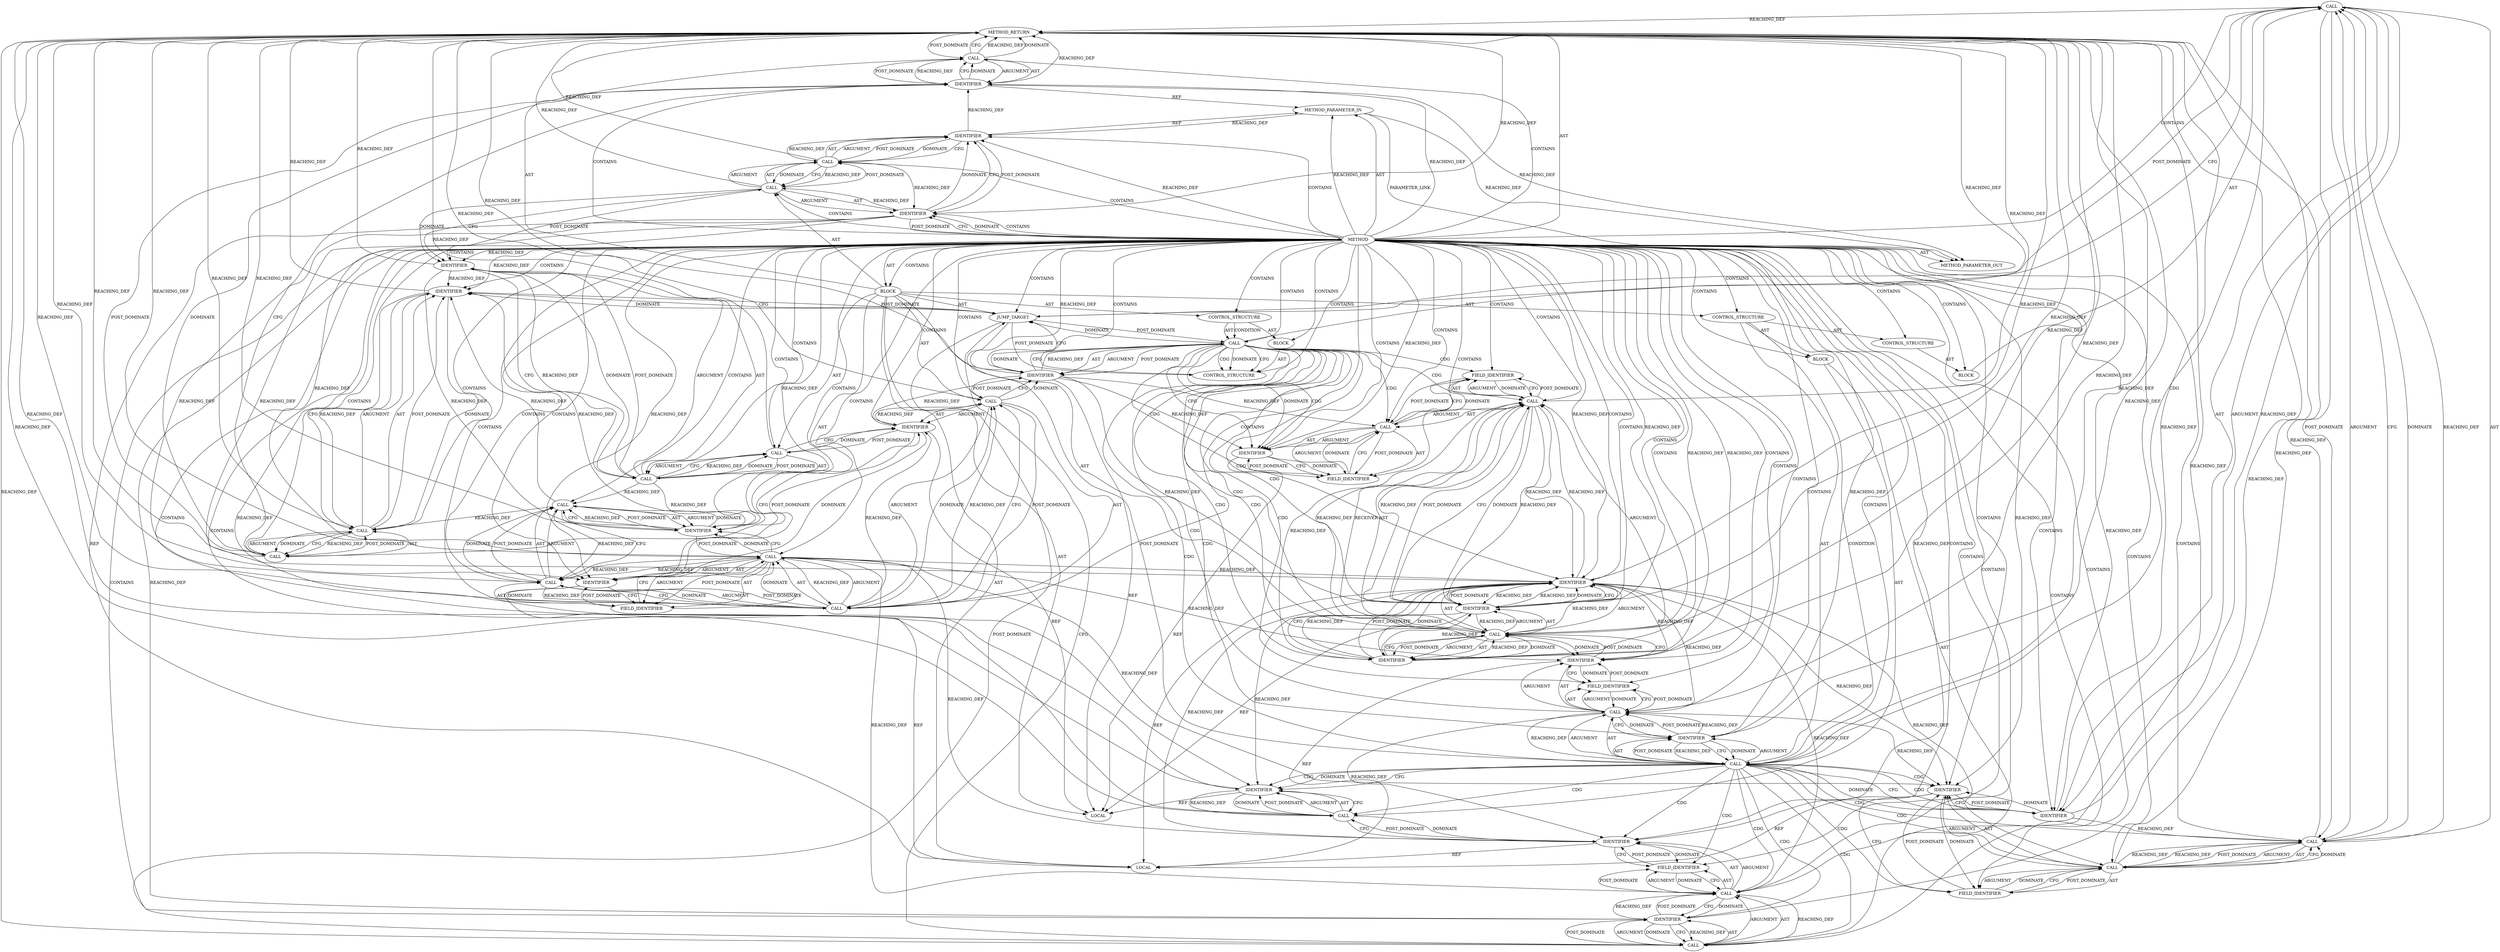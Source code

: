 digraph {
  4270 [label=CALL ORDER=1 ARGUMENT_INDEX=-1 CODE="set_bit(TLS_RX_DEV_CLOSED, &tls_ctx->flags)" COLUMN_NUMBER=3 METHOD_FULL_NAME="set_bit" LINE_NUMBER=1287 TYPE_FULL_NAME="<empty>" DISPATCH_TYPE="STATIC_DISPATCH" SIGNATURE="" NAME="set_bit"]
  4250 [label=FIELD_IDENTIFIER ORDER=2 ARGUMENT_INDEX=2 CODE="tls_dev_del" COLUMN_NUMBER=2 LINE_NUMBER=1280 CANONICAL_NAME="tls_dev_del"]
  4240 [label=CONTROL_STRUCTURE CONTROL_STRUCTURE_TYPE="IF" ORDER=6 PARSER_TYPE_NAME="CASTIfStatement" ARGUMENT_INDEX=-1 CODE="if (!netdev)" COLUMN_NUMBER=2 LINE_NUMBER=1277]
  4280 [label=CALL ORDER=11 ARGUMENT_INDEX=-1 CODE="tls_sw_release_resources_rx(sk)" COLUMN_NUMBER=2 METHOD_FULL_NAME="tls_sw_release_resources_rx" LINE_NUMBER=1291 TYPE_FULL_NAME="<empty>" DISPATCH_TYPE="STATIC_DISPATCH" SIGNATURE="" NAME="tls_sw_release_resources_rx"]
  4278 [label=CALL ORDER=1 ARGUMENT_INDEX=1 CODE="&device_offload_lock" COLUMN_NUMBER=10 METHOD_FULL_NAME="<operator>.addressOf" LINE_NUMBER=1290 TYPE_FULL_NAME="<empty>" DISPATCH_TYPE="STATIC_DISPATCH" SIGNATURE="" NAME="<operator>.addressOf"]
  4241 [label=CALL ORDER=1 ARGUMENT_INDEX=-1 CODE="!netdev" COLUMN_NUMBER=6 METHOD_FULL_NAME="<operator>.logicalNot" LINE_NUMBER=1277 TYPE_FULL_NAME="<empty>" DISPATCH_TYPE="STATIC_DISPATCH" SIGNATURE="" NAME="<operator>.logicalNot"]
  4243 [label=BLOCK ORDER=2 ARGUMENT_INDEX=-1 CODE="<empty>" COLUMN_NUMBER=3 LINE_NUMBER=1278 TYPE_FULL_NAME="void"]
  4232 [label=IDENTIFIER ORDER=1 ARGUMENT_INDEX=1 CODE="netdev" COLUMN_NUMBER=2 LINE_NUMBER=1275 TYPE_FULL_NAME="net_device*" NAME="netdev"]
  4228 [label=CALL ORDER=4 ARGUMENT_INDEX=-1 CODE="down_read(&device_offload_lock)" COLUMN_NUMBER=2 METHOD_FULL_NAME="down_read" LINE_NUMBER=1274 TYPE_FULL_NAME="<empty>" DISPATCH_TYPE="STATIC_DISPATCH" SIGNATURE="" NAME="down_read"]
  4222 [label=LOCAL ORDER=1 CODE="struct tls_context* tls_ctx" COLUMN_NUMBER=21 LINE_NUMBER=1271 TYPE_FULL_NAME="tls_context*" NAME="tls_ctx"]
  4249 [label=FIELD_IDENTIFIER ORDER=2 ARGUMENT_INDEX=2 CODE="tlsdev_ops" COLUMN_NUMBER=2 LINE_NUMBER=1280 CANONICAL_NAME="tlsdev_ops"]
  4282 [label=METHOD_RETURN ORDER=3 CODE="RET" COLUMN_NUMBER=1 LINE_NUMBER=1269 TYPE_FULL_NAME="void" EVALUATION_STRATEGY="BY_VALUE"]
  4274 [label=IDENTIFIER ORDER=1 ARGUMENT_INDEX=1 CODE="tls_ctx" COLUMN_NUMBER=31 LINE_NUMBER=1287 TYPE_FULL_NAME="tls_context*" NAME="tls_ctx"]
  4272 [label=CALL ORDER=2 ARGUMENT_INDEX=2 CODE="&tls_ctx->flags" COLUMN_NUMBER=30 METHOD_FULL_NAME="<operator>.addressOf" LINE_NUMBER=1287 TYPE_FULL_NAME="<empty>" DISPATCH_TYPE="STATIC_DISPATCH" SIGNATURE="" NAME="<operator>.addressOf"]
  21365 [label=METHOD_PARAMETER_OUT ORDER=1 CODE="struct sock *sk" IS_VARIADIC=false COLUMN_NUMBER=36 LINE_NUMBER=1269 TYPE_FULL_NAME="sock*" EVALUATION_STRATEGY="BY_VALUE" INDEX=1 NAME="sk"]
  4265 [label=IDENTIFIER ORDER=1 ARGUMENT_INDEX=1 CODE="tls_ctx" COLUMN_NUMBER=22 LINE_NUMBER=1285 TYPE_FULL_NAME="tls_context*" NAME="tls_ctx"]
  4255 [label=CALL ORDER=1 ARGUMENT_INDEX=-1 CODE="tls_ctx->tx_conf != TLS_HW" COLUMN_NUMBER=6 METHOD_FULL_NAME="<operator>.notEquals" LINE_NUMBER=1283 TYPE_FULL_NAME="<empty>" DISPATCH_TYPE="STATIC_DISPATCH" SIGNATURE="" NAME="<operator>.notEquals"]
  4239 [label=IDENTIFIER ORDER=1 ARGUMENT_INDEX=1 CODE="device_offload_lock" COLUMN_NUMBER=26 LINE_NUMBER=1276 TYPE_FULL_NAME="ANY" NAME="device_offload_lock"]
  4264 [label=CALL ORDER=1 ARGUMENT_INDEX=1 CODE="tls_ctx->netdev" COLUMN_NUMBER=22 METHOD_FULL_NAME="<operator>.indirectFieldAccess" LINE_NUMBER=1285 TYPE_FULL_NAME="<empty>" DISPATCH_TYPE="STATIC_DISPATCH" SIGNATURE="" NAME="<operator>.indirectFieldAccess"]
  4268 [label=CONTROL_STRUCTURE CONTROL_STRUCTURE_TYPE="ELSE" ORDER=3 PARSER_TYPE_NAME="CASTCompoundStatement" ARGUMENT_INDEX=-1 CODE="else" COLUMN_NUMBER=9 LINE_NUMBER=1286]
  4256 [label=CALL ORDER=1 ARGUMENT_INDEX=1 CODE="tls_ctx->tx_conf" COLUMN_NUMBER=6 METHOD_FULL_NAME="<operator>.indirectFieldAccess" LINE_NUMBER=1283 TYPE_FULL_NAME="<empty>" DISPATCH_TYPE="STATIC_DISPATCH" SIGNATURE="" NAME="<operator>.indirectFieldAccess"]
  4219 [label=METHOD COLUMN_NUMBER=1 LINE_NUMBER=1269 COLUMN_NUMBER_END=1 IS_EXTERNAL=false SIGNATURE="void tls_device_offload_cleanup_rx (sock*)" NAME="tls_device_offload_cleanup_rx" AST_PARENT_TYPE="TYPE_DECL" AST_PARENT_FULL_NAME="tls_device.c:<global>" ORDER=42 CODE="void tls_device_offload_cleanup_rx(struct sock *sk)
{
	struct tls_context *tls_ctx = tls_get_ctx(sk);
	struct net_device *netdev;

	down_read(&device_offload_lock);
	netdev = rcu_dereference_protected(tls_ctx->netdev,
					   lockdep_is_held(&device_offload_lock));
	if (!netdev)
		goto out;

	netdev->tlsdev_ops->tls_dev_del(netdev, tls_ctx,
					TLS_OFFLOAD_CTX_DIR_RX);

	if (tls_ctx->tx_conf != TLS_HW) {
		dev_put(netdev);
		rcu_assign_pointer(tls_ctx->netdev, NULL);
	} else {
		set_bit(TLS_RX_DEV_CLOSED, &tls_ctx->flags);
	}
out:
	up_read(&device_offload_lock);
	tls_sw_release_resources_rx(sk);
}" FULL_NAME="tls_device_offload_cleanup_rx" LINE_NUMBER_END=1292 FILENAME="tls_device.c"]
  4242 [label=IDENTIFIER ORDER=1 ARGUMENT_INDEX=1 CODE="netdev" COLUMN_NUMBER=7 LINE_NUMBER=1277 TYPE_FULL_NAME="net_device*" NAME="netdev"]
  4235 [label=IDENTIFIER ORDER=1 ARGUMENT_INDEX=1 CODE="tls_ctx" COLUMN_NUMBER=37 LINE_NUMBER=1275 TYPE_FULL_NAME="tls_context*" NAME="tls_ctx"]
  4262 [label=IDENTIFIER ORDER=1 ARGUMENT_INDEX=1 CODE="netdev" COLUMN_NUMBER=11 LINE_NUMBER=1284 TYPE_FULL_NAME="net_device*" NAME="netdev"]
  4266 [label=FIELD_IDENTIFIER ORDER=2 ARGUMENT_INDEX=2 CODE="netdev" COLUMN_NUMBER=22 LINE_NUMBER=1285 CANONICAL_NAME="netdev"]
  4277 [label=CALL ORDER=10 ARGUMENT_INDEX=-1 CODE="up_read(&device_offload_lock)" COLUMN_NUMBER=2 METHOD_FULL_NAME="up_read" LINE_NUMBER=1290 TYPE_FULL_NAME="<empty>" DISPATCH_TYPE="STATIC_DISPATCH" SIGNATURE="" NAME="up_read"]
  4258 [label=FIELD_IDENTIFIER ORDER=2 ARGUMENT_INDEX=2 CODE="tx_conf" COLUMN_NUMBER=6 LINE_NUMBER=1283 CANONICAL_NAME="tx_conf"]
  4248 [label=IDENTIFIER ORDER=1 ARGUMENT_INDEX=1 CODE="netdev" COLUMN_NUMBER=2 LINE_NUMBER=1280 TYPE_FULL_NAME="net_device*" NAME="netdev"]
  4259 [label=IDENTIFIER ORDER=2 ARGUMENT_INDEX=2 CODE="TLS_HW" COLUMN_NUMBER=26 LINE_NUMBER=1283 TYPE_FULL_NAME="ANY" NAME="TLS_HW"]
  4245 [label=CALL ORDER=7 ARGUMENT_INDEX=-1 CODE="netdev->tlsdev_ops->tls_dev_del(netdev, tls_ctx,
					TLS_OFFLOAD_CTX_DIR_RX)" COLUMN_NUMBER=2 METHOD_FULL_NAME="tls_dev_del" LINE_NUMBER=1280 TYPE_FULL_NAME="<empty>" DISPATCH_TYPE="STATIC_DISPATCH" SIGNATURE="" NAME="tls_dev_del"]
  4236 [label=FIELD_IDENTIFIER ORDER=2 ARGUMENT_INDEX=2 CODE="netdev" COLUMN_NUMBER=37 LINE_NUMBER=1275 CANONICAL_NAME="netdev"]
  4254 [label=CONTROL_STRUCTURE CONTROL_STRUCTURE_TYPE="IF" ORDER=8 PARSER_TYPE_NAME="CASTIfStatement" ARGUMENT_INDEX=-1 CODE="if (tls_ctx->tx_conf != TLS_HW)" COLUMN_NUMBER=2 LINE_NUMBER=1283]
  4257 [label=IDENTIFIER ORDER=1 ARGUMENT_INDEX=1 CODE="tls_ctx" COLUMN_NUMBER=6 LINE_NUMBER=1283 TYPE_FULL_NAME="tls_context*" NAME="tls_ctx"]
  4220 [label=METHOD_PARAMETER_IN ORDER=1 CODE="struct sock *sk" IS_VARIADIC=false COLUMN_NUMBER=36 LINE_NUMBER=1269 TYPE_FULL_NAME="sock*" EVALUATION_STRATEGY="BY_VALUE" INDEX=1 NAME="sk"]
  4253 [label=IDENTIFIER ORDER=4 ARGUMENT_INDEX=3 CODE="TLS_OFFLOAD_CTX_DIR_RX" COLUMN_NUMBER=6 LINE_NUMBER=1281 TYPE_FULL_NAME="ANY" NAME="TLS_OFFLOAD_CTX_DIR_RX"]
  4227 [label=LOCAL ORDER=3 CODE="struct net_device* netdev" COLUMN_NUMBER=20 LINE_NUMBER=1272 TYPE_FULL_NAME="net_device*" NAME="netdev"]
  4273 [label=CALL ORDER=1 ARGUMENT_INDEX=1 CODE="tls_ctx->flags" COLUMN_NUMBER=31 METHOD_FULL_NAME="<operator>.indirectFieldAccess" LINE_NUMBER=1287 TYPE_FULL_NAME="<empty>" DISPATCH_TYPE="STATIC_DISPATCH" SIGNATURE="" NAME="<operator>.indirectFieldAccess"]
  4271 [label=IDENTIFIER ORDER=1 ARGUMENT_INDEX=1 CODE="TLS_RX_DEV_CLOSED" COLUMN_NUMBER=11 LINE_NUMBER=1287 TYPE_FULL_NAME="ANY" NAME="TLS_RX_DEV_CLOSED"]
  4251 [label=IDENTIFIER ORDER=2 ARGUMENT_INDEX=1 CODE="netdev" COLUMN_NUMBER=34 LINE_NUMBER=1280 TYPE_FULL_NAME="net_device*" NAME="netdev"]
  4275 [label=FIELD_IDENTIFIER ORDER=2 ARGUMENT_INDEX=2 CODE="flags" COLUMN_NUMBER=31 LINE_NUMBER=1287 CANONICAL_NAME="flags"]
  4263 [label=CALL ORDER=2 ARGUMENT_INDEX=-1 CODE="rcu_assign_pointer(tls_ctx->netdev, NULL)" COLUMN_NUMBER=3 METHOD_FULL_NAME="rcu_assign_pointer" LINE_NUMBER=1285 TYPE_FULL_NAME="<empty>" DISPATCH_TYPE="STATIC_DISPATCH" SIGNATURE="" NAME="rcu_assign_pointer"]
  4233 [label=CALL ORDER=2 ARGUMENT_INDEX=2 CODE="rcu_dereference_protected(tls_ctx->netdev,
					   lockdep_is_held(&device_offload_lock))" COLUMN_NUMBER=11 METHOD_FULL_NAME="rcu_dereference_protected" LINE_NUMBER=1275 TYPE_FULL_NAME="<empty>" DISPATCH_TYPE="STATIC_DISPATCH" SIGNATURE="" NAME="rcu_dereference_protected"]
  4237 [label=CALL ORDER=2 ARGUMENT_INDEX=2 CODE="lockdep_is_held(&device_offload_lock)" COLUMN_NUMBER=9 METHOD_FULL_NAME="lockdep_is_held" LINE_NUMBER=1276 TYPE_FULL_NAME="<empty>" DISPATCH_TYPE="STATIC_DISPATCH" SIGNATURE="" NAME="lockdep_is_held"]
  4244 [label=CONTROL_STRUCTURE CONTROL_STRUCTURE_TYPE="GOTO" ORDER=1 PARSER_TYPE_NAME="CASTGotoStatement" ARGUMENT_INDEX=1 CODE="goto out;" COLUMN_NUMBER=3 LINE_NUMBER=1278]
  4252 [label=IDENTIFIER ORDER=3 ARGUMENT_INDEX=2 CODE="tls_ctx" COLUMN_NUMBER=42 LINE_NUMBER=1280 TYPE_FULL_NAME="tls_context*" NAME="tls_ctx"]
  4261 [label=CALL ORDER=1 ARGUMENT_INDEX=-1 CODE="dev_put(netdev)" COLUMN_NUMBER=3 METHOD_FULL_NAME="dev_put" LINE_NUMBER=1284 TYPE_FULL_NAME="<empty>" DISPATCH_TYPE="STATIC_DISPATCH" SIGNATURE="" NAME="dev_put"]
  4229 [label=CALL ORDER=1 ARGUMENT_INDEX=1 CODE="&device_offload_lock" COLUMN_NUMBER=12 METHOD_FULL_NAME="<operator>.addressOf" LINE_NUMBER=1274 TYPE_FULL_NAME="<empty>" DISPATCH_TYPE="STATIC_DISPATCH" SIGNATURE="" NAME="<operator>.addressOf"]
  4224 [label=IDENTIFIER ORDER=1 ARGUMENT_INDEX=1 CODE="tls_ctx" COLUMN_NUMBER=22 LINE_NUMBER=1271 TYPE_FULL_NAME="tls_context*" NAME="tls_ctx"]
  4221 [label=BLOCK ORDER=2 ARGUMENT_INDEX=-1 CODE="{
	struct tls_context *tls_ctx = tls_get_ctx(sk);
	struct net_device *netdev;

	down_read(&device_offload_lock);
	netdev = rcu_dereference_protected(tls_ctx->netdev,
					   lockdep_is_held(&device_offload_lock));
	if (!netdev)
		goto out;

	netdev->tlsdev_ops->tls_dev_del(netdev, tls_ctx,
					TLS_OFFLOAD_CTX_DIR_RX);

	if (tls_ctx->tx_conf != TLS_HW) {
		dev_put(netdev);
		rcu_assign_pointer(tls_ctx->netdev, NULL);
	} else {
		set_bit(TLS_RX_DEV_CLOSED, &tls_ctx->flags);
	}
out:
	up_read(&device_offload_lock);
	tls_sw_release_resources_rx(sk);
}" COLUMN_NUMBER=1 LINE_NUMBER=1270 TYPE_FULL_NAME="void"]
  4269 [label=BLOCK ORDER=1 ARGUMENT_INDEX=-1 CODE="{
		set_bit(TLS_RX_DEV_CLOSED, &tls_ctx->flags);
	}" COLUMN_NUMBER=9 LINE_NUMBER=1286 TYPE_FULL_NAME="void"]
  4247 [label=CALL ORDER=1 ARGUMENT_INDEX=1 CODE="netdev->tlsdev_ops" COLUMN_NUMBER=2 METHOD_FULL_NAME="<operator>.indirectFieldAccess" LINE_NUMBER=1280 TYPE_FULL_NAME="<empty>" DISPATCH_TYPE="STATIC_DISPATCH" SIGNATURE="" NAME="<operator>.indirectFieldAccess"]
  4279 [label=IDENTIFIER ORDER=1 ARGUMENT_INDEX=1 CODE="device_offload_lock" COLUMN_NUMBER=11 LINE_NUMBER=1290 TYPE_FULL_NAME="ANY" NAME="device_offload_lock"]
  4260 [label=BLOCK ORDER=2 ARGUMENT_INDEX=-1 CODE="{
		dev_put(netdev);
		rcu_assign_pointer(tls_ctx->netdev, NULL);
	}" COLUMN_NUMBER=34 LINE_NUMBER=1283 TYPE_FULL_NAME="void"]
  4226 [label=IDENTIFIER ORDER=1 ARGUMENT_INDEX=1 CODE="sk" COLUMN_NUMBER=44 LINE_NUMBER=1271 TYPE_FULL_NAME="sock*" NAME="sk"]
  4231 [label=CALL ORDER=5 ARGUMENT_INDEX=-1 CODE="netdev = rcu_dereference_protected(tls_ctx->netdev,
					   lockdep_is_held(&device_offload_lock))" COLUMN_NUMBER=2 METHOD_FULL_NAME="<operator>.assignment" LINE_NUMBER=1275 TYPE_FULL_NAME="<empty>" DISPATCH_TYPE="STATIC_DISPATCH" SIGNATURE="" NAME="<operator>.assignment"]
  4246 [label=CALL ORDER=1 ARGUMENT_INDEX=0 CODE="netdev->tlsdev_ops->tls_dev_del" COLUMN_NUMBER=2 METHOD_FULL_NAME="<operator>.indirectFieldAccess" LINE_NUMBER=1280 TYPE_FULL_NAME="<empty>" DISPATCH_TYPE="STATIC_DISPATCH" SIGNATURE="" NAME="<operator>.indirectFieldAccess"]
  4225 [label=CALL ORDER=2 ARGUMENT_INDEX=2 CODE="tls_get_ctx(sk)" COLUMN_NUMBER=32 METHOD_FULL_NAME="tls_get_ctx" LINE_NUMBER=1271 TYPE_FULL_NAME="<empty>" DISPATCH_TYPE="STATIC_DISPATCH" SIGNATURE="" NAME="tls_get_ctx"]
  4267 [label=IDENTIFIER ORDER=2 ARGUMENT_INDEX=2 CODE="NULL" COLUMN_NUMBER=39 LINE_NUMBER=1285 TYPE_FULL_NAME="ANY" NAME="NULL"]
  4281 [label=IDENTIFIER ORDER=1 ARGUMENT_INDEX=1 CODE="sk" COLUMN_NUMBER=30 LINE_NUMBER=1291 TYPE_FULL_NAME="sock*" NAME="sk"]
  4276 [label=JUMP_TARGET ORDER=9 PARSER_TYPE_NAME="CASTLabelStatement" ARGUMENT_INDEX=-1 CODE="out:
	up_read(&device_offload_lock);" COLUMN_NUMBER=1 LINE_NUMBER=1289 NAME="out"]
  4223 [label=CALL ORDER=2 ARGUMENT_INDEX=-1 CODE="*tls_ctx = tls_get_ctx(sk)" COLUMN_NUMBER=21 METHOD_FULL_NAME="<operator>.assignment" LINE_NUMBER=1271 TYPE_FULL_NAME="<empty>" DISPATCH_TYPE="STATIC_DISPATCH" SIGNATURE="" NAME="<operator>.assignment"]
  4234 [label=CALL ORDER=1 ARGUMENT_INDEX=1 CODE="tls_ctx->netdev" COLUMN_NUMBER=37 METHOD_FULL_NAME="<operator>.indirectFieldAccess" LINE_NUMBER=1275 TYPE_FULL_NAME="<empty>" DISPATCH_TYPE="STATIC_DISPATCH" SIGNATURE="" NAME="<operator>.indirectFieldAccess"]
  4238 [label=CALL ORDER=1 ARGUMENT_INDEX=1 CODE="&device_offload_lock" COLUMN_NUMBER=25 METHOD_FULL_NAME="<operator>.addressOf" LINE_NUMBER=1276 TYPE_FULL_NAME="<empty>" DISPATCH_TYPE="STATIC_DISPATCH" SIGNATURE="" NAME="<operator>.addressOf"]
  4230 [label=IDENTIFIER ORDER=1 ARGUMENT_INDEX=1 CODE="device_offload_lock" COLUMN_NUMBER=13 LINE_NUMBER=1274 TYPE_FULL_NAME="ANY" NAME="device_offload_lock"]
  4219 -> 4260 [label=CONTAINS ]
  4253 -> 4245 [label=REACHING_DEF VARIABLE="TLS_OFFLOAD_CTX_DIR_RX"]
  4241 -> 4244 [label=DOMINATE ]
  4279 -> 4278 [label=REACHING_DEF VARIABLE="device_offload_lock"]
  4219 -> 4248 [label=CONTAINS ]
  4245 -> 4257 [label=CFG ]
  4241 -> 4248 [label=CFG ]
  4221 -> 4245 [label=AST ]
  4258 -> 4256 [label=CFG ]
  4219 -> 4274 [label=CONTAINS ]
  4224 -> 4226 [label=DOMINATE ]
  4263 -> 4276 [label=CFG ]
  4226 -> 4225 [label=DOMINATE ]
  4219 -> 4240 [label=CONTAINS ]
  4241 -> 4250 [label=CDG ]
  4253 -> 4245 [label=DOMINATE ]
  4219 -> 4266 [label=CONTAINS ]
  4255 -> 4265 [label=CDG ]
  4246 -> 4251 [label=REACHING_DEF VARIABLE="netdev->tlsdev_ops->tls_dev_del"]
  4219 -> 4224 [label=CFG ]
  4234 -> 4236 [label=ARGUMENT ]
  4241 -> 4258 [label=CDG ]
  4267 -> 4282 [label=REACHING_DEF VARIABLE="NULL"]
  4281 -> 4280 [label=REACHING_DEF VARIABLE="sk"]
  4219 -> 4258 [label=CONTAINS ]
  4219 -> 4252 [label=REACHING_DEF VARIABLE=""]
  4219 -> 4220 [label=REACHING_DEF VARIABLE=""]
  4280 -> 4282 [label=CFG ]
  4278 -> 4277 [label=DOMINATE ]
  4252 -> 4245 [label=REACHING_DEF VARIABLE="tls_ctx"]
  4231 -> 4242 [label=CFG ]
  4240 -> 4243 [label=AST ]
  4245 -> 4246 [label=RECEIVER ]
  4241 -> 4249 [label=CDG ]
  4234 -> 4236 [label=AST ]
  4263 -> 4282 [label=REACHING_DEF VARIABLE="rcu_assign_pointer(tls_ctx->netdev, NULL)"]
  4247 -> 4250 [label=CFG ]
  4228 -> 4232 [label=CFG ]
  4219 -> 4236 [label=CONTAINS ]
  4261 -> 4265 [label=DOMINATE ]
  4252 -> 4274 [label=REACHING_DEF VARIABLE="tls_ctx"]
  4256 -> 4282 [label=REACHING_DEF VARIABLE="tls_ctx->tx_conf"]
  4239 -> 4238 [label=DOMINATE ]
  4264 -> 4267 [label=CFG ]
  4231 -> 4232 [label=ARGUMENT ]
  4241 -> 4259 [label=CDG ]
  4246 -> 4247 [label=ARGUMENT ]
  4261 -> 4282 [label=REACHING_DEF VARIABLE="dev_put(netdev)"]
  4245 -> 4253 [label=POST_DOMINATE ]
  4243 -> 4244 [label=AST ]
  4250 -> 4246 [label=DOMINATE ]
  4224 -> 4219 [label=POST_DOMINATE ]
  4273 -> 4272 [label=CFG ]
  4245 -> 4282 [label=REACHING_DEF VARIABLE="netdev->tlsdev_ops->tls_dev_del(netdev, tls_ctx,
					TLS_OFFLOAD_CTX_DIR_RX)"]
  4242 -> 4241 [label=DOMINATE ]
  4255 -> 4256 [label=ARGUMENT ]
  4219 -> 4231 [label=CONTAINS ]
  4255 -> 4272 [label=CDG ]
  4245 -> 4252 [label=ARGUMENT ]
  4256 -> 4259 [label=CFG ]
  4221 -> 4276 [label=AST ]
  4245 -> 4252 [label=AST ]
  4234 -> 4235 [label=ARGUMENT ]
  4238 -> 4239 [label=ARGUMENT ]
  4224 -> 4226 [label=CFG ]
  4248 -> 4249 [label=CFG ]
  4231 -> 4282 [label=REACHING_DEF VARIABLE="netdev = rcu_dereference_protected(tls_ctx->netdev,
					   lockdep_is_held(&device_offload_lock))"]
  4226 -> 4220 [label=REF ]
  4238 -> 4278 [label=REACHING_DEF VARIABLE="&device_offload_lock"]
  4233 -> 4237 [label=ARGUMENT ]
  4250 -> 4246 [label=CFG ]
  4264 -> 4265 [label=AST ]
  4251 -> 4252 [label=REACHING_DEF VARIABLE="netdev"]
  4219 -> 4252 [label=CONTAINS ]
  4219 -> 4262 [label=CONTAINS ]
  4221 -> 4223 [label=AST ]
  4219 -> 4271 [label=CONTAINS ]
  4221 -> 4222 [label=AST ]
  4268 -> 4269 [label=AST ]
  4219 -> 4277 [label=CONTAINS ]
  4219 -> 4235 [label=CONTAINS ]
  4236 -> 4234 [label=DOMINATE ]
  4225 -> 4223 [label=DOMINATE ]
  4245 -> 4246 [label=AST ]
  4249 -> 4247 [label=DOMINATE ]
  4219 -> 4241 [label=CONTAINS ]
  4236 -> 4235 [label=POST_DOMINATE ]
  4238 -> 4237 [label=REACHING_DEF VARIABLE="&device_offload_lock"]
  4244 -> 4276 [label=CFG ]
  4237 -> 4233 [label=REACHING_DEF VARIABLE="lockdep_is_held(&device_offload_lock)"]
  4233 -> 4282 [label=REACHING_DEF VARIABLE="rcu_dereference_protected(tls_ctx->netdev,
					   lockdep_is_held(&device_offload_lock))"]
  4223 -> 4225 [label=POST_DOMINATE ]
  4219 -> 4255 [label=CONTAINS ]
  4273 -> 4274 [label=AST ]
  4237 -> 4234 [label=REACHING_DEF VARIABLE="lockdep_is_held(&device_offload_lock)"]
  4234 -> 4237 [label=REACHING_DEF VARIABLE="tls_ctx->netdev"]
  4219 -> 4256 [label=CONTAINS ]
  4239 -> 4234 [label=POST_DOMINATE ]
  4252 -> 4264 [label=REACHING_DEF VARIABLE="tls_ctx"]
  4219 -> 4246 [label=CONTAINS ]
  4271 -> 4282 [label=REACHING_DEF VARIABLE="TLS_RX_DEV_CLOSED"]
  4278 -> 4282 [label=REACHING_DEF VARIABLE="&device_offload_lock"]
  4223 -> 4225 [label=ARGUMENT ]
  4228 -> 4229 [label=POST_DOMINATE ]
  4229 -> 4228 [label=CFG ]
  4241 -> 4242 [label=AST ]
  4257 -> 4245 [label=POST_DOMINATE ]
  4219 -> 4281 [label=REACHING_DEF VARIABLE=""]
  4274 -> 4275 [label=DOMINATE ]
  4273 -> 4275 [label=POST_DOMINATE ]
  4267 -> 4263 [label=REACHING_DEF VARIABLE="NULL"]
  4225 -> 4226 [label=AST ]
  4229 -> 4228 [label=REACHING_DEF VARIABLE="&device_offload_lock"]
  4231 -> 4233 [label=ARGUMENT ]
  4219 -> 4261 [label=CONTAINS ]
  4253 -> 4252 [label=REACHING_DEF VARIABLE="TLS_OFFLOAD_CTX_DIR_RX"]
  4241 -> 4248 [label=DOMINATE ]
  4234 -> 4282 [label=REACHING_DEF VARIABLE="tls_ctx->netdev"]
  4233 -> 4234 [label=ARGUMENT ]
  4221 -> 4228 [label=AST ]
  4233 -> 4237 [label=POST_DOMINATE ]
  4275 -> 4273 [label=DOMINATE ]
  4267 -> 4264 [label=REACHING_DEF VARIABLE="NULL"]
  4239 -> 4238 [label=CFG ]
  4259 -> 4256 [label=POST_DOMINATE ]
  4237 -> 4238 [label=POST_DOMINATE ]
  4261 -> 4262 [label=POST_DOMINATE ]
  4253 -> 4245 [label=CFG ]
  4241 -> 4242 [label=ARGUMENT ]
  4249 -> 4248 [label=POST_DOMINATE ]
  4232 -> 4227 [label=REF ]
  4253 -> 4252 [label=POST_DOMINATE ]
  4241 -> 4248 [label=CDG ]
  4255 -> 4259 [label=ARGUMENT ]
  4219 -> 4273 [label=CONTAINS ]
  4263 -> 4267 [label=AST ]
  4277 -> 4278 [label=POST_DOMINATE ]
  4258 -> 4257 [label=POST_DOMINATE ]
  4223 -> 4282 [label=REACHING_DEF VARIABLE="*tls_ctx = tls_get_ctx(sk)"]
  4271 -> 4274 [label=DOMINATE ]
  4266 -> 4264 [label=CFG ]
  4252 -> 4265 [label=REACHING_DEF VARIABLE="tls_ctx"]
  4273 -> 4274 [label=ARGUMENT ]
  4267 -> 4263 [label=DOMINATE ]
  4255 -> 4267 [label=CDG ]
  4258 -> 4256 [label=DOMINATE ]
  4234 -> 4233 [label=REACHING_DEF VARIABLE="tls_ctx->netdev"]
  4270 -> 4276 [label=CFG ]
  4223 -> 4224 [label=AST ]
  4266 -> 4264 [label=DOMINATE ]
  4229 -> 4238 [label=REACHING_DEF VARIABLE="&device_offload_lock"]
  4241 -> 4257 [label=CDG ]
  4242 -> 4247 [label=REACHING_DEF VARIABLE="netdev"]
  4221 -> 4231 [label=AST ]
  4255 -> 4259 [label=AST ]
  4242 -> 4241 [label=CFG ]
  4256 -> 4258 [label=POST_DOMINATE ]
  4276 -> 4279 [label=DOMINATE ]
  4233 -> 4234 [label=AST ]
  4229 -> 4230 [label=POST_DOMINATE ]
  4219 -> 4262 [label=REACHING_DEF VARIABLE=""]
  4269 -> 4270 [label=AST ]
  4220 -> 21365 [label=PARAMETER_LINK ]
  4277 -> 4278 [label=AST ]
  4241 -> 4282 [label=REACHING_DEF VARIABLE="!netdev"]
  4280 -> 4281 [label=ARGUMENT ]
  4279 -> 4276 [label=POST_DOMINATE ]
  4219 -> 4254 [label=CONTAINS ]
  4281 -> 4280 [label=CFG ]
  4219 -> 4247 [label=CONTAINS ]
  4219 -> 4243 [label=CONTAINS ]
  4273 -> 4272 [label=DOMINATE ]
  4247 -> 4249 [label=POST_DOMINATE ]
  4236 -> 4234 [label=CFG ]
  4232 -> 4231 [label=REACHING_DEF VARIABLE="netdev"]
  4239 -> 4238 [label=REACHING_DEF VARIABLE="device_offload_lock"]
  4263 -> 4267 [label=POST_DOMINATE ]
  4245 -> 4246 [label=ARGUMENT ]
  4278 -> 4277 [label=CFG ]
  4221 -> 4240 [label=AST ]
  4219 -> 4251 [label=CONTAINS ]
  4280 -> 4282 [label=REACHING_DEF VARIABLE="tls_sw_release_resources_rx(sk)"]
  4219 -> 4226 [label=REACHING_DEF VARIABLE=""]
  4221 -> 4254 [label=AST ]
  4263 -> 4264 [label=ARGUMENT ]
  4219 -> 4228 [label=CONTAINS ]
  4246 -> 4250 [label=POST_DOMINATE ]
  4228 -> 4229 [label=AST ]
  4234 -> 4239 [label=DOMINATE ]
  4247 -> 4248 [label=AST ]
  4255 -> 4271 [label=CDG ]
  4225 -> 4223 [label=CFG ]
  4276 -> 4241 [label=POST_DOMINATE ]
  4221 -> 4280 [label=AST ]
  4254 -> 4255 [label=AST ]
  4251 -> 4246 [label=REACHING_DEF VARIABLE="netdev"]
  4279 -> 4278 [label=DOMINATE ]
  4219 -> 4253 [label=CONTAINS ]
  4278 -> 4279 [label=ARGUMENT ]
  4234 -> 4236 [label=POST_DOMINATE ]
  4241 -> 4244 [label=CFG ]
  4273 -> 4272 [label=REACHING_DEF VARIABLE="tls_ctx->flags"]
  4273 -> 4272 [label=REACHING_DEF VARIABLE="tls_ctx->flags"]
  4219 -> 4274 [label=REACHING_DEF VARIABLE=""]
  4219 -> 4267 [label=CONTAINS ]
  4229 -> 4228 [label=DOMINATE ]
  4224 -> 4235 [label=REACHING_DEF VARIABLE="tls_ctx"]
  4264 -> 4282 [label=REACHING_DEF VARIABLE="tls_ctx->netdev"]
  4275 -> 4273 [label=CFG ]
  4264 -> 4266 [label=AST ]
  4252 -> 4256 [label=REACHING_DEF VARIABLE="tls_ctx"]
  4241 -> 4252 [label=CDG ]
  4251 -> 4252 [label=DOMINATE ]
  4256 -> 4258 [label=AST ]
  4256 -> 4274 [label=REACHING_DEF VARIABLE="tls_ctx->tx_conf"]
  4219 -> 4235 [label=REACHING_DEF VARIABLE=""]
  4264 -> 4263 [label=REACHING_DEF VARIABLE="tls_ctx->netdev"]
  4224 -> 4222 [label=REF ]
  4242 -> 4251 [label=REACHING_DEF VARIABLE="netdev"]
  4254 -> 4268 [label=AST ]
  4245 -> 4253 [label=ARGUMENT ]
  4254 -> 4260 [label=AST ]
  4255 -> 4262 [label=CDG ]
  4230 -> 4229 [label=REACHING_DEF VARIABLE="device_offload_lock"]
  4219 -> 4239 [label=REACHING_DEF VARIABLE=""]
  4264 -> 4266 [label=POST_DOMINATE ]
  4219 -> 4279 [label=REACHING_DEF VARIABLE=""]
  4259 -> 4255 [label=REACHING_DEF VARIABLE="TLS_HW"]
  4220 -> 4226 [label=REACHING_DEF VARIABLE="sk"]
  4273 -> 4275 [label=AST ]
  4219 -> 4238 [label=CONTAINS ]
  4279 -> 4282 [label=REACHING_DEF VARIABLE="device_offload_lock"]
  4237 -> 4233 [label=DOMINATE ]
  4219 -> 4269 [label=CONTAINS ]
  4276 -> 4263 [label=POST_DOMINATE ]
  4271 -> 4274 [label=CFG ]
  4246 -> 4245 [label=REACHING_DEF VARIABLE="netdev->tlsdev_ops->tls_dev_del"]
  4276 -> 4244 [label=POST_DOMINATE ]
  4219 -> 4264 [label=CONTAINS ]
  4281 -> 4277 [label=POST_DOMINATE ]
  4219 -> 4282 [label=AST ]
  4219 -> 4226 [label=CONTAINS ]
  4242 -> 4231 [label=POST_DOMINATE ]
  4225 -> 4224 [label=REACHING_DEF VARIABLE="tls_get_ctx(sk)"]
  4265 -> 4261 [label=POST_DOMINATE ]
  4238 -> 4239 [label=POST_DOMINATE ]
  4265 -> 4266 [label=DOMINATE ]
  4219 -> 4232 [label=CONTAINS ]
  4220 -> 21365 [label=REACHING_DEF VARIABLE="sk"]
  4255 -> 4273 [label=CDG ]
  4271 -> 4270 [label=REACHING_DEF VARIABLE="TLS_RX_DEV_CLOSED"]
  4255 -> 4261 [label=CDG ]
  4224 -> 4252 [label=REACHING_DEF VARIABLE="tls_ctx"]
  4252 -> 4253 [label=CFG ]
  4281 -> 21365 [label=REACHING_DEF VARIABLE="sk"]
  4247 -> 4249 [label=ARGUMENT ]
  4242 -> 4227 [label=REF ]
  4246 -> 4251 [label=CFG ]
  4228 -> 4232 [label=DOMINATE ]
  4261 -> 4265 [label=CFG ]
  4219 -> 4268 [label=CONTAINS ]
  4278 -> 4277 [label=REACHING_DEF VARIABLE="&device_offload_lock"]
  4272 -> 4273 [label=POST_DOMINATE ]
  4219 -> 4229 [label=CONTAINS ]
  4272 -> 4273 [label=ARGUMENT ]
  4223 -> 4224 [label=ARGUMENT ]
  4240 -> 4241 [label=CONDITION ]
  4277 -> 4281 [label=DOMINATE ]
  4251 -> 4282 [label=REACHING_DEF VARIABLE="netdev"]
  4219 -> 4272 [label=CONTAINS ]
  4251 -> 4262 [label=REACHING_DEF VARIABLE="netdev"]
  4259 -> 4255 [label=DOMINATE ]
  4256 -> 4257 [label=ARGUMENT ]
  4255 -> 4270 [label=CDG ]
  4252 -> 4222 [label=REF ]
  4219 -> 4257 [label=REACHING_DEF VARIABLE=""]
  4219 -> 4248 [label=REACHING_DEF VARIABLE=""]
  4240 -> 4241 [label=AST ]
  4235 -> 4236 [label=CFG ]
  4262 -> 4261 [label=CFG ]
  4267 -> 4263 [label=CFG ]
  4251 -> 4252 [label=CFG ]
  4241 -> 4256 [label=CDG ]
  4261 -> 4262 [label=ARGUMENT ]
  4265 -> 4266 [label=CFG ]
  4272 -> 4270 [label=CFG ]
  4256 -> 4258 [label=ARGUMENT ]
  4253 -> 4246 [label=REACHING_DEF VARIABLE="TLS_OFFLOAD_CTX_DIR_RX"]
  4230 -> 4229 [label=CFG ]
  4241 -> 4245 [label=CDG ]
  4270 -> 4272 [label=AST ]
  4235 -> 4236 [label=DOMINATE ]
  4276 -> 4270 [label=POST_DOMINATE ]
  4233 -> 4231 [label=DOMINATE ]
  4231 -> 4242 [label=DOMINATE ]
  4225 -> 4223 [label=REACHING_DEF VARIABLE="tls_get_ctx(sk)"]
  4262 -> 4227 [label=REF ]
  4241 -> 4253 [label=CDG ]
  4278 -> 4279 [label=AST ]
  4279 -> 4278 [label=CFG ]
  4255 -> 4259 [label=POST_DOMINATE ]
  4251 -> 4246 [label=POST_DOMINATE ]
  4282 -> 4280 [label=POST_DOMINATE ]
  4260 -> 4261 [label=AST ]
  4239 -> 4279 [label=REACHING_DEF VARIABLE="device_offload_lock"]
  4272 -> 4270 [label=DOMINATE ]
  4245 -> 4257 [label=DOMINATE ]
  4233 -> 4231 [label=REACHING_DEF VARIABLE="rcu_dereference_protected(tls_ctx->netdev,
					   lockdep_is_held(&device_offload_lock))"]
  4225 -> 4226 [label=ARGUMENT ]
  4229 -> 4230 [label=ARGUMENT ]
  4277 -> 4282 [label=REACHING_DEF VARIABLE="up_read(&device_offload_lock)"]
  4229 -> 4239 [label=REACHING_DEF VARIABLE="&device_offload_lock"]
  4234 -> 4264 [label=REACHING_DEF VARIABLE="tls_ctx->netdev"]
  4219 -> 4259 [label=CONTAINS ]
  4229 -> 4230 [label=AST ]
  4219 -> 4281 [label=CONTAINS ]
  4226 -> 4281 [label=REACHING_DEF VARIABLE="sk"]
  4256 -> 4259 [label=DOMINATE ]
  4255 -> 4263 [label=CDG ]
  4254 -> 4255 [label=CONDITION ]
  4219 -> 4225 [label=CONTAINS ]
  4231 -> 4233 [label=POST_DOMINATE ]
  4262 -> 4282 [label=REACHING_DEF VARIABLE="netdev"]
  4219 -> 4224 [label=DOMINATE ]
  4224 -> 4234 [label=REACHING_DEF VARIABLE="tls_ctx"]
  4272 -> 4282 [label=REACHING_DEF VARIABLE="&tls_ctx->flags"]
  4224 -> 4282 [label=REACHING_DEF VARIABLE="tls_ctx"]
  4257 -> 4222 [label=REF ]
  4219 -> 4278 [label=CONTAINS ]
  4219 -> 4239 [label=CONTAINS ]
  4230 -> 4223 [label=POST_DOMINATE ]
  4274 -> 4271 [label=POST_DOMINATE ]
  4250 -> 4247 [label=POST_DOMINATE ]
  4272 -> 4270 [label=REACHING_DEF VARIABLE="&tls_ctx->flags"]
  4241 -> 4276 [label=DOMINATE ]
  4255 -> 4262 [label=DOMINATE ]
  4281 -> 4282 [label=REACHING_DEF VARIABLE="sk"]
  4274 -> 4222 [label=REF ]
  4238 -> 4237 [label=DOMINATE ]
  4270 -> 4272 [label=POST_DOMINATE ]
  4219 -> 4271 [label=REACHING_DEF VARIABLE=""]
  4237 -> 4238 [label=AST ]
  4273 -> 4275 [label=ARGUMENT ]
  4281 -> 4220 [label=REF ]
  4219 -> 4265 [label=REACHING_DEF VARIABLE=""]
  4219 -> 4233 [label=CONTAINS ]
  4262 -> 4261 [label=REACHING_DEF VARIABLE="netdev"]
  4251 -> 4245 [label=REACHING_DEF VARIABLE="netdev"]
  4219 -> 4245 [label=CONTAINS ]
  4271 -> 4272 [label=REACHING_DEF VARIABLE="TLS_RX_DEV_CLOSED"]
  4246 -> 4282 [label=REACHING_DEF VARIABLE="netdev->tlsdev_ops->tls_dev_del"]
  4226 -> 4224 [label=POST_DOMINATE ]
  4252 -> 4253 [label=DOMINATE ]
  4219 -> 4276 [label=CONTAINS ]
  4246 -> 4251 [label=DOMINATE ]
  4242 -> 4282 [label=REACHING_DEF VARIABLE="netdev"]
  4219 -> 4230 [label=CONTAINS ]
  4264 -> 4266 [label=ARGUMENT ]
  4251 -> 4227 [label=REF ]
  4241 -> 4247 [label=CDG ]
  4252 -> 4251 [label=REACHING_DEF VARIABLE="tls_ctx"]
  4230 -> 4239 [label=REACHING_DEF VARIABLE="device_offload_lock"]
  4270 -> 4271 [label=AST ]
  4277 -> 4281 [label=CFG ]
  4265 -> 4222 [label=REF ]
  4219 -> 4259 [label=REACHING_DEF VARIABLE=""]
  4219 -> 4249 [label=CONTAINS ]
  4259 -> 4256 [label=REACHING_DEF VARIABLE="TLS_HW"]
  4255 -> 4262 [label=CFG ]
  4270 -> 4272 [label=ARGUMENT ]
  4219 -> 4221 [label=AST ]
  4219 -> 4251 [label=REACHING_DEF VARIABLE=""]
  4263 -> 4267 [label=ARGUMENT ]
  4252 -> 4251 [label=POST_DOMINATE ]
  4245 -> 4251 [label=ARGUMENT ]
  4255 -> 4282 [label=REACHING_DEF VARIABLE="tls_ctx->tx_conf != TLS_HW"]
  4234 -> 4252 [label=REACHING_DEF VARIABLE="tls_ctx->netdev"]
  4245 -> 4253 [label=AST ]
  4259 -> 4282 [label=REACHING_DEF VARIABLE="TLS_HW"]
  4225 -> 4226 [label=POST_DOMINATE ]
  4242 -> 4248 [label=REACHING_DEF VARIABLE="netdev"]
  4255 -> 4274 [label=CDG ]
  4228 -> 4229 [label=ARGUMENT ]
  4238 -> 4237 [label=CFG ]
  4239 -> 4282 [label=REACHING_DEF VARIABLE="device_offload_lock"]
  4272 -> 4273 [label=AST ]
  4234 -> 4257 [label=REACHING_DEF VARIABLE="tls_ctx->netdev"]
  4255 -> 4264 [label=CDG ]
  4230 -> 4282 [label=REACHING_DEF VARIABLE="device_offload_lock"]
  4241 -> 4242 [label=POST_DOMINATE ]
  4237 -> 4238 [label=ARGUMENT ]
  4231 -> 4233 [label=AST ]
  4246 -> 4250 [label=AST ]
  4276 -> 4279 [label=CFG ]
  4232 -> 4235 [label=DOMINATE ]
  4246 -> 4252 [label=REACHING_DEF VARIABLE="netdev->tlsdev_ops->tls_dev_del"]
  4252 -> 4257 [label=REACHING_DEF VARIABLE="tls_ctx"]
  4247 -> 4250 [label=DOMINATE ]
  4219 -> 4223 [label=CONTAINS ]
  4241 -> 4246 [label=CDG ]
  4278 -> 4279 [label=POST_DOMINATE ]
  4232 -> 4228 [label=POST_DOMINATE ]
  4219 -> 4242 [label=REACHING_DEF VARIABLE=""]
  4225 -> 4282 [label=REACHING_DEF VARIABLE="tls_get_ctx(sk)"]
  4261 -> 4262 [label=AST ]
  4232 -> 4242 [label=REACHING_DEF VARIABLE="netdev"]
  4219 -> 4257 [label=CONTAINS ]
  4219 -> 4265 [label=CONTAINS ]
  4219 -> 4237 [label=CONTAINS ]
  4219 -> 4275 [label=CONTAINS ]
  4281 -> 4280 [label=DOMINATE ]
  4226 -> 4225 [label=CFG ]
  4252 -> 4246 [label=REACHING_DEF VARIABLE="tls_ctx"]
  4242 -> 4241 [label=REACHING_DEF VARIABLE="netdev"]
  4280 -> 4281 [label=AST ]
  4226 -> 4225 [label=REACHING_DEF VARIABLE="sk"]
  4246 -> 4250 [label=ARGUMENT ]
  4267 -> 4264 [label=POST_DOMINATE ]
  4255 -> 4266 [label=CDG ]
  4241 -> 4251 [label=CDG ]
  4248 -> 4249 [label=DOMINATE ]
  4252 -> 4282 [label=REACHING_DEF VARIABLE="tls_ctx"]
  4223 -> 4230 [label=CFG ]
  4273 -> 4282 [label=REACHING_DEF VARIABLE="tls_ctx->flags"]
  4234 -> 4235 [label=AST ]
  4256 -> 4257 [label=AST ]
  4237 -> 4233 [label=CFG ]
  4247 -> 4249 [label=AST ]
  4219 -> 4280 [label=CONTAINS ]
  4260 -> 4263 [label=AST ]
  4257 -> 4258 [label=CFG ]
  4219 -> 4221 [label=CONTAINS ]
  4264 -> 4265 [label=ARGUMENT ]
  4253 -> 4282 [label=REACHING_DEF VARIABLE="TLS_OFFLOAD_CTX_DIR_RX"]
  4219 -> 4270 [label=CONTAINS ]
  4221 -> 4277 [label=AST ]
  4235 -> 4232 [label=POST_DOMINATE ]
  4270 -> 4282 [label=REACHING_DEF VARIABLE="set_bit(TLS_RX_DEV_CLOSED, &tls_ctx->flags)"]
  4264 -> 4267 [label=DOMINATE ]
  4219 -> 4244 [label=CONTAINS ]
  4259 -> 4255 [label=CFG ]
  4230 -> 4229 [label=DOMINATE ]
  4241 -> 4244 [label=CDG ]
  4224 -> 4223 [label=REACHING_DEF VARIABLE="tls_ctx"]
  4280 -> 4281 [label=POST_DOMINATE ]
  4255 -> 4271 [label=DOMINATE ]
  4232 -> 4235 [label=CFG ]
  4219 -> 4263 [label=CONTAINS ]
  4219 -> 4279 [label=CONTAINS ]
  4223 -> 4225 [label=AST ]
  4245 -> 4251 [label=AST ]
  4270 -> 4271 [label=ARGUMENT ]
  4247 -> 4248 [label=ARGUMENT ]
  4274 -> 4275 [label=CFG ]
  4255 -> 4275 [label=CDG ]
  4237 -> 4282 [label=REACHING_DEF VARIABLE="lockdep_is_held(&device_offload_lock)"]
  4234 -> 4265 [label=REACHING_DEF VARIABLE="tls_ctx->netdev"]
  4253 -> 4251 [label=REACHING_DEF VARIABLE="TLS_OFFLOAD_CTX_DIR_RX"]
  4228 -> 4282 [label=REACHING_DEF VARIABLE="down_read(&device_offload_lock)"]
  4246 -> 4247 [label=AST ]
  4223 -> 4230 [label=DOMINATE ]
  4248 -> 4227 [label=REF ]
  4234 -> 4239 [label=CFG ]
  4219 -> 4267 [label=REACHING_DEF VARIABLE=""]
  4219 -> 4253 [label=REACHING_DEF VARIABLE=""]
  4221 -> 4227 [label=AST ]
  4235 -> 4222 [label=REF ]
  4219 -> 4220 [label=AST ]
  4252 -> 4273 [label=REACHING_DEF VARIABLE="tls_ctx"]
  4219 -> 4242 [label=CONTAINS ]
  4262 -> 4261 [label=DOMINATE ]
  4233 -> 4232 [label=REACHING_DEF VARIABLE="rcu_dereference_protected(tls_ctx->netdev,
					   lockdep_is_held(&device_offload_lock))"]
  4266 -> 4265 [label=POST_DOMINATE ]
  4277 -> 4278 [label=ARGUMENT ]
  4255 -> 4271 [label=CFG ]
  4234 -> 4274 [label=REACHING_DEF VARIABLE="tls_ctx->netdev"]
  4263 -> 4264 [label=AST ]
  4275 -> 4274 [label=POST_DOMINATE ]
  4280 -> 4282 [label=DOMINATE ]
  4231 -> 4232 [label=AST ]
  4256 -> 4255 [label=REACHING_DEF VARIABLE="tls_ctx->tx_conf"]
  4256 -> 4265 [label=REACHING_DEF VARIABLE="tls_ctx->tx_conf"]
  4238 -> 4279 [label=REACHING_DEF VARIABLE="&device_offload_lock"]
  4238 -> 4239 [label=AST ]
  4255 -> 4256 [label=AST ]
  4219 -> 21365 [label=AST ]
  4249 -> 4247 [label=CFG ]
  4219 -> 4250 [label=CONTAINS ]
  4219 -> 4234 [label=CONTAINS ]
  4233 -> 4231 [label=CFG ]
  4219 -> 4224 [label=CONTAINS ]
  4257 -> 4258 [label=DOMINATE ]
  4233 -> 4237 [label=AST ]
  4219 -> 4230 [label=REACHING_DEF VARIABLE=""]
  4241 -> 4255 [label=CDG ]
  4276 -> 4255 [label=POST_DOMINATE ]
  4230 -> 4279 [label=REACHING_DEF VARIABLE="device_offload_lock"]
}

